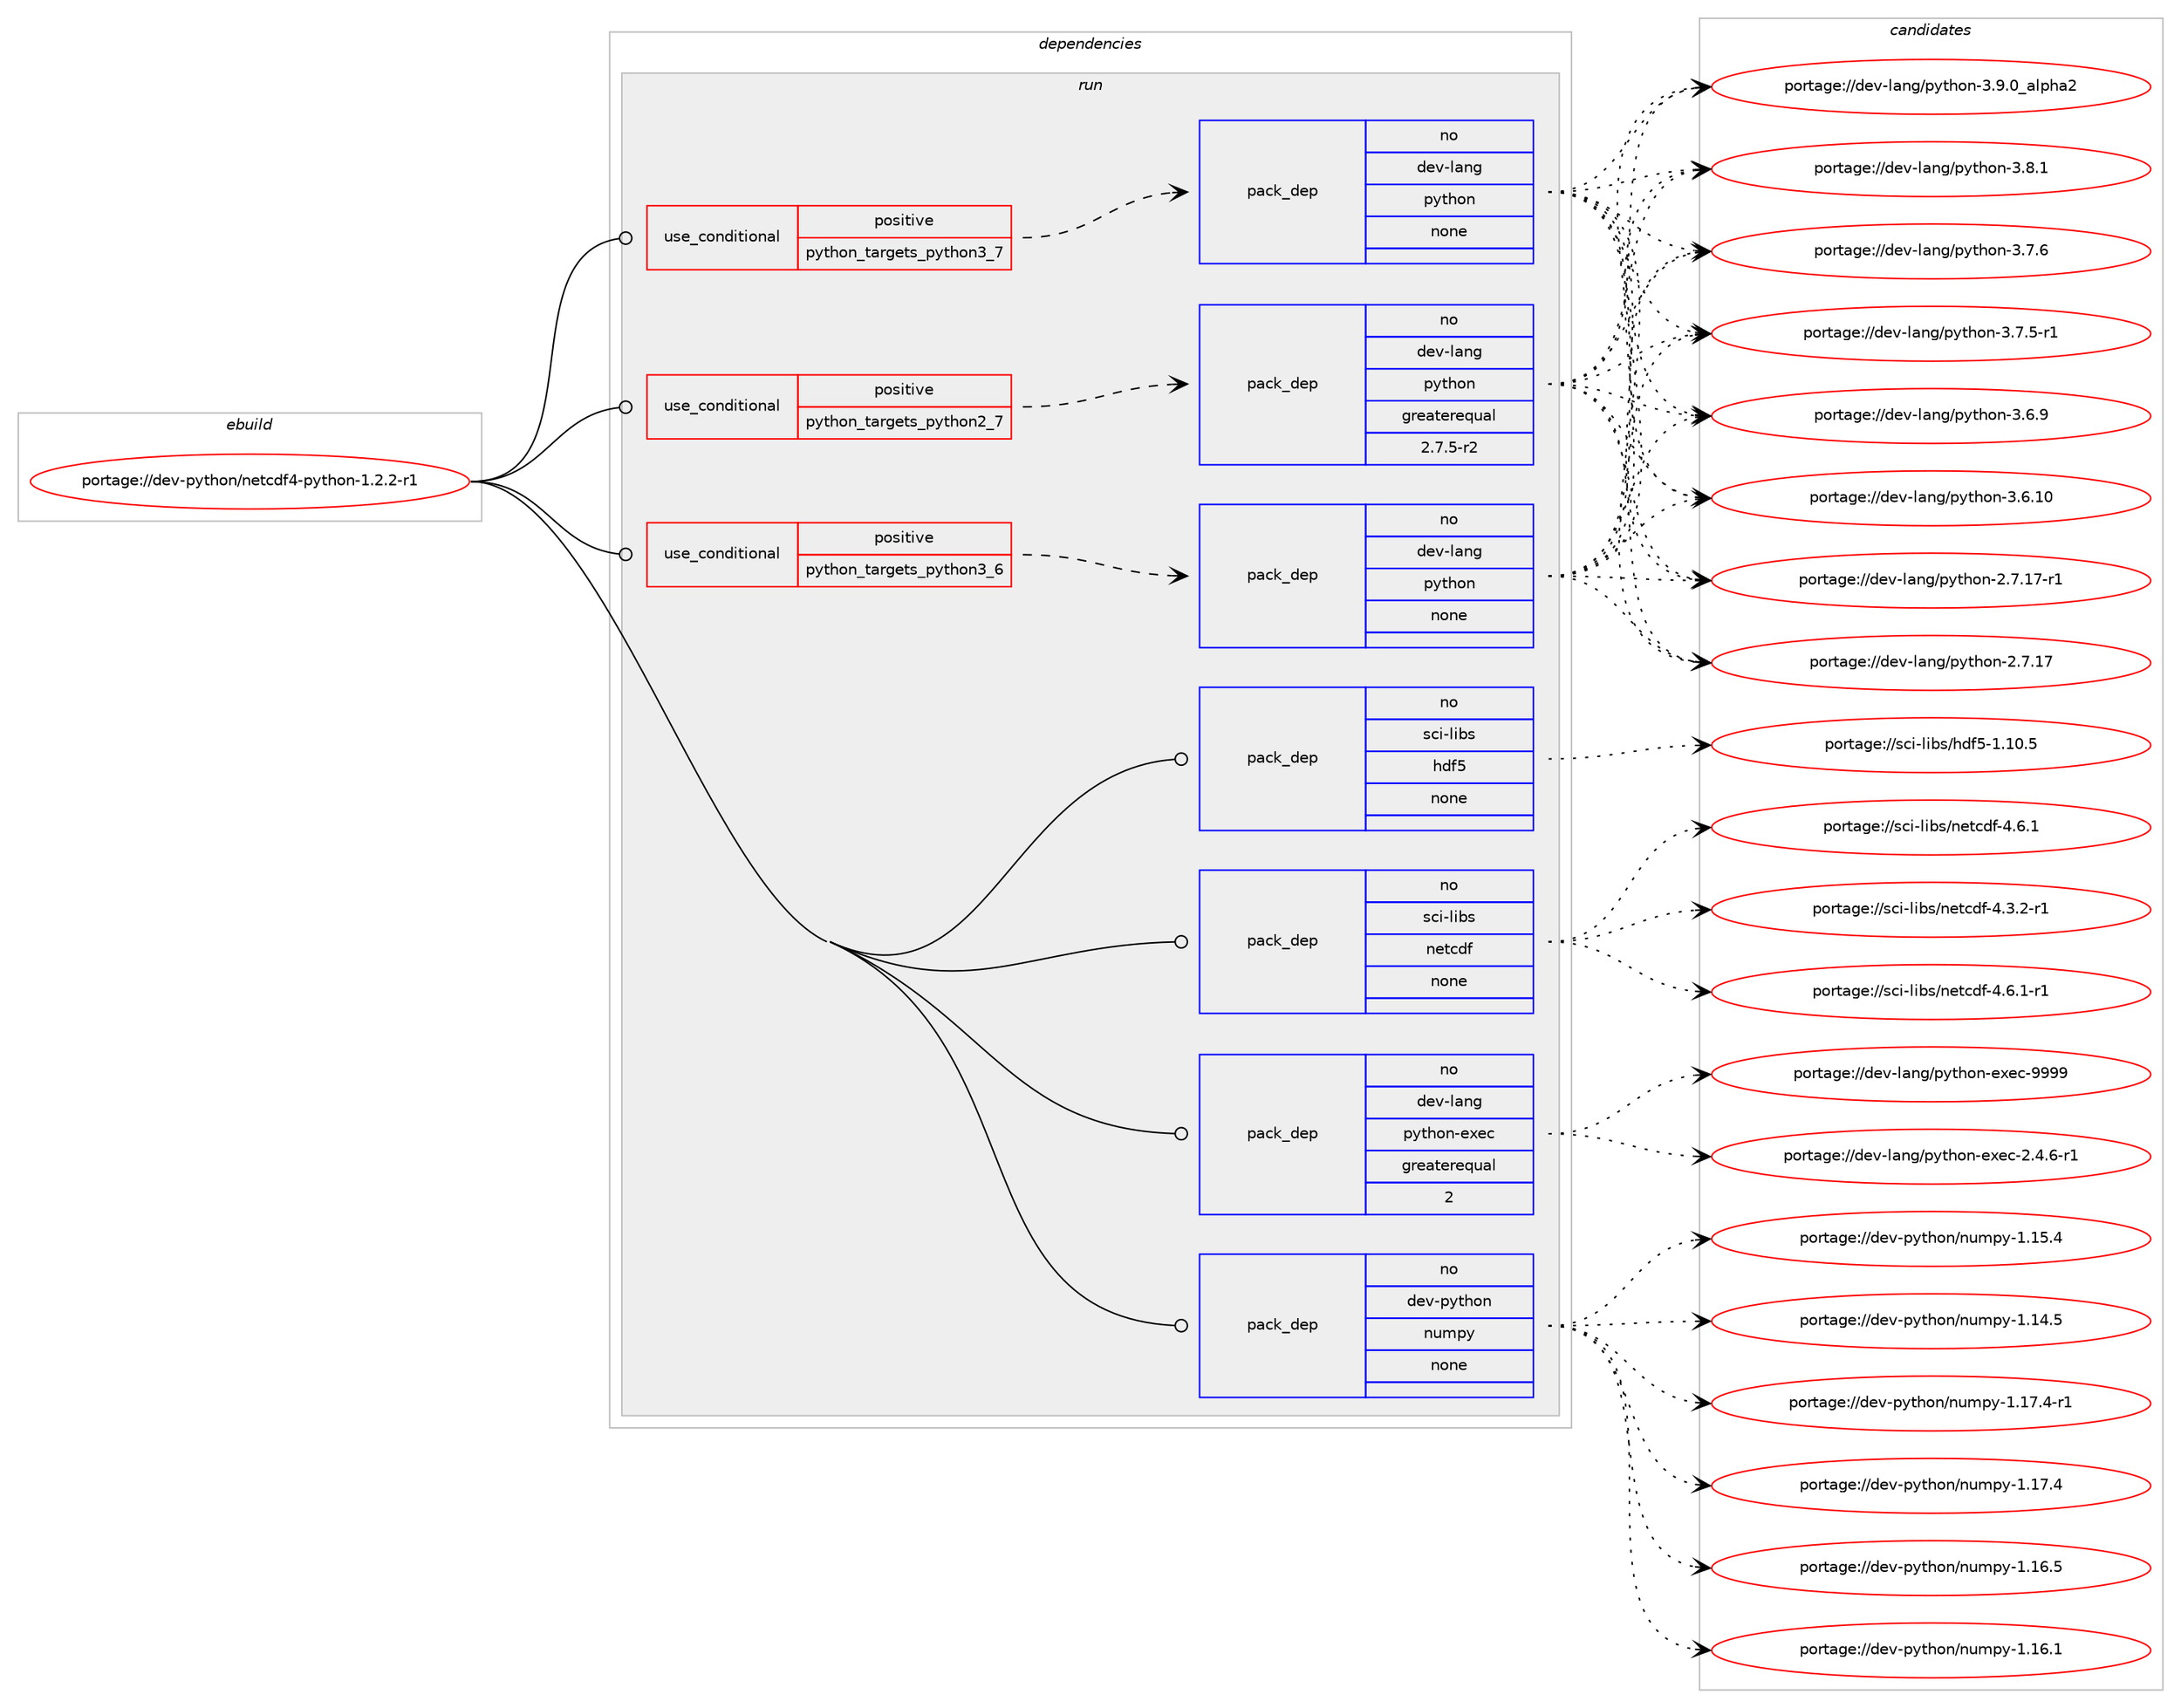 digraph prolog {

# *************
# Graph options
# *************

newrank=true;
concentrate=true;
compound=true;
graph [rankdir=LR,fontname=Helvetica,fontsize=10,ranksep=1.5];#, ranksep=2.5, nodesep=0.2];
edge  [arrowhead=vee];
node  [fontname=Helvetica,fontsize=10];

# **********
# The ebuild
# **********

subgraph cluster_leftcol {
color=gray;
label=<<i>ebuild</i>>;
id [label="portage://dev-python/netcdf4-python-1.2.2-r1", color=red, width=4, href="../dev-python/netcdf4-python-1.2.2-r1.svg"];
}

# ****************
# The dependencies
# ****************

subgraph cluster_midcol {
color=gray;
label=<<i>dependencies</i>>;
subgraph cluster_compile {
fillcolor="#eeeeee";
style=filled;
label=<<i>compile</i>>;
}
subgraph cluster_compileandrun {
fillcolor="#eeeeee";
style=filled;
label=<<i>compile and run</i>>;
}
subgraph cluster_run {
fillcolor="#eeeeee";
style=filled;
label=<<i>run</i>>;
subgraph cond112404 {
dependency448693 [label=<<TABLE BORDER="0" CELLBORDER="1" CELLSPACING="0" CELLPADDING="4"><TR><TD ROWSPAN="3" CELLPADDING="10">use_conditional</TD></TR><TR><TD>positive</TD></TR><TR><TD>python_targets_python2_7</TD></TR></TABLE>>, shape=none, color=red];
subgraph pack331309 {
dependency448694 [label=<<TABLE BORDER="0" CELLBORDER="1" CELLSPACING="0" CELLPADDING="4" WIDTH="220"><TR><TD ROWSPAN="6" CELLPADDING="30">pack_dep</TD></TR><TR><TD WIDTH="110">no</TD></TR><TR><TD>dev-lang</TD></TR><TR><TD>python</TD></TR><TR><TD>greaterequal</TD></TR><TR><TD>2.7.5-r2</TD></TR></TABLE>>, shape=none, color=blue];
}
dependency448693:e -> dependency448694:w [weight=20,style="dashed",arrowhead="vee"];
}
id:e -> dependency448693:w [weight=20,style="solid",arrowhead="odot"];
subgraph cond112405 {
dependency448695 [label=<<TABLE BORDER="0" CELLBORDER="1" CELLSPACING="0" CELLPADDING="4"><TR><TD ROWSPAN="3" CELLPADDING="10">use_conditional</TD></TR><TR><TD>positive</TD></TR><TR><TD>python_targets_python3_6</TD></TR></TABLE>>, shape=none, color=red];
subgraph pack331310 {
dependency448696 [label=<<TABLE BORDER="0" CELLBORDER="1" CELLSPACING="0" CELLPADDING="4" WIDTH="220"><TR><TD ROWSPAN="6" CELLPADDING="30">pack_dep</TD></TR><TR><TD WIDTH="110">no</TD></TR><TR><TD>dev-lang</TD></TR><TR><TD>python</TD></TR><TR><TD>none</TD></TR><TR><TD></TD></TR></TABLE>>, shape=none, color=blue];
}
dependency448695:e -> dependency448696:w [weight=20,style="dashed",arrowhead="vee"];
}
id:e -> dependency448695:w [weight=20,style="solid",arrowhead="odot"];
subgraph cond112406 {
dependency448697 [label=<<TABLE BORDER="0" CELLBORDER="1" CELLSPACING="0" CELLPADDING="4"><TR><TD ROWSPAN="3" CELLPADDING="10">use_conditional</TD></TR><TR><TD>positive</TD></TR><TR><TD>python_targets_python3_7</TD></TR></TABLE>>, shape=none, color=red];
subgraph pack331311 {
dependency448698 [label=<<TABLE BORDER="0" CELLBORDER="1" CELLSPACING="0" CELLPADDING="4" WIDTH="220"><TR><TD ROWSPAN="6" CELLPADDING="30">pack_dep</TD></TR><TR><TD WIDTH="110">no</TD></TR><TR><TD>dev-lang</TD></TR><TR><TD>python</TD></TR><TR><TD>none</TD></TR><TR><TD></TD></TR></TABLE>>, shape=none, color=blue];
}
dependency448697:e -> dependency448698:w [weight=20,style="dashed",arrowhead="vee"];
}
id:e -> dependency448697:w [weight=20,style="solid",arrowhead="odot"];
subgraph pack331312 {
dependency448699 [label=<<TABLE BORDER="0" CELLBORDER="1" CELLSPACING="0" CELLPADDING="4" WIDTH="220"><TR><TD ROWSPAN="6" CELLPADDING="30">pack_dep</TD></TR><TR><TD WIDTH="110">no</TD></TR><TR><TD>dev-lang</TD></TR><TR><TD>python-exec</TD></TR><TR><TD>greaterequal</TD></TR><TR><TD>2</TD></TR></TABLE>>, shape=none, color=blue];
}
id:e -> dependency448699:w [weight=20,style="solid",arrowhead="odot"];
subgraph pack331313 {
dependency448700 [label=<<TABLE BORDER="0" CELLBORDER="1" CELLSPACING="0" CELLPADDING="4" WIDTH="220"><TR><TD ROWSPAN="6" CELLPADDING="30">pack_dep</TD></TR><TR><TD WIDTH="110">no</TD></TR><TR><TD>dev-python</TD></TR><TR><TD>numpy</TD></TR><TR><TD>none</TD></TR><TR><TD></TD></TR></TABLE>>, shape=none, color=blue];
}
id:e -> dependency448700:w [weight=20,style="solid",arrowhead="odot"];
subgraph pack331314 {
dependency448701 [label=<<TABLE BORDER="0" CELLBORDER="1" CELLSPACING="0" CELLPADDING="4" WIDTH="220"><TR><TD ROWSPAN="6" CELLPADDING="30">pack_dep</TD></TR><TR><TD WIDTH="110">no</TD></TR><TR><TD>sci-libs</TD></TR><TR><TD>hdf5</TD></TR><TR><TD>none</TD></TR><TR><TD></TD></TR></TABLE>>, shape=none, color=blue];
}
id:e -> dependency448701:w [weight=20,style="solid",arrowhead="odot"];
subgraph pack331315 {
dependency448702 [label=<<TABLE BORDER="0" CELLBORDER="1" CELLSPACING="0" CELLPADDING="4" WIDTH="220"><TR><TD ROWSPAN="6" CELLPADDING="30">pack_dep</TD></TR><TR><TD WIDTH="110">no</TD></TR><TR><TD>sci-libs</TD></TR><TR><TD>netcdf</TD></TR><TR><TD>none</TD></TR><TR><TD></TD></TR></TABLE>>, shape=none, color=blue];
}
id:e -> dependency448702:w [weight=20,style="solid",arrowhead="odot"];
}
}

# **************
# The candidates
# **************

subgraph cluster_choices {
rank=same;
color=gray;
label=<<i>candidates</i>>;

subgraph choice331309 {
color=black;
nodesep=1;
choice10010111845108971101034711212111610411111045514657464895971081121049750 [label="portage://dev-lang/python-3.9.0_alpha2", color=red, width=4,href="../dev-lang/python-3.9.0_alpha2.svg"];
choice100101118451089711010347112121116104111110455146564649 [label="portage://dev-lang/python-3.8.1", color=red, width=4,href="../dev-lang/python-3.8.1.svg"];
choice100101118451089711010347112121116104111110455146554654 [label="portage://dev-lang/python-3.7.6", color=red, width=4,href="../dev-lang/python-3.7.6.svg"];
choice1001011184510897110103471121211161041111104551465546534511449 [label="portage://dev-lang/python-3.7.5-r1", color=red, width=4,href="../dev-lang/python-3.7.5-r1.svg"];
choice100101118451089711010347112121116104111110455146544657 [label="portage://dev-lang/python-3.6.9", color=red, width=4,href="../dev-lang/python-3.6.9.svg"];
choice10010111845108971101034711212111610411111045514654464948 [label="portage://dev-lang/python-3.6.10", color=red, width=4,href="../dev-lang/python-3.6.10.svg"];
choice100101118451089711010347112121116104111110455046554649554511449 [label="portage://dev-lang/python-2.7.17-r1", color=red, width=4,href="../dev-lang/python-2.7.17-r1.svg"];
choice10010111845108971101034711212111610411111045504655464955 [label="portage://dev-lang/python-2.7.17", color=red, width=4,href="../dev-lang/python-2.7.17.svg"];
dependency448694:e -> choice10010111845108971101034711212111610411111045514657464895971081121049750:w [style=dotted,weight="100"];
dependency448694:e -> choice100101118451089711010347112121116104111110455146564649:w [style=dotted,weight="100"];
dependency448694:e -> choice100101118451089711010347112121116104111110455146554654:w [style=dotted,weight="100"];
dependency448694:e -> choice1001011184510897110103471121211161041111104551465546534511449:w [style=dotted,weight="100"];
dependency448694:e -> choice100101118451089711010347112121116104111110455146544657:w [style=dotted,weight="100"];
dependency448694:e -> choice10010111845108971101034711212111610411111045514654464948:w [style=dotted,weight="100"];
dependency448694:e -> choice100101118451089711010347112121116104111110455046554649554511449:w [style=dotted,weight="100"];
dependency448694:e -> choice10010111845108971101034711212111610411111045504655464955:w [style=dotted,weight="100"];
}
subgraph choice331310 {
color=black;
nodesep=1;
choice10010111845108971101034711212111610411111045514657464895971081121049750 [label="portage://dev-lang/python-3.9.0_alpha2", color=red, width=4,href="../dev-lang/python-3.9.0_alpha2.svg"];
choice100101118451089711010347112121116104111110455146564649 [label="portage://dev-lang/python-3.8.1", color=red, width=4,href="../dev-lang/python-3.8.1.svg"];
choice100101118451089711010347112121116104111110455146554654 [label="portage://dev-lang/python-3.7.6", color=red, width=4,href="../dev-lang/python-3.7.6.svg"];
choice1001011184510897110103471121211161041111104551465546534511449 [label="portage://dev-lang/python-3.7.5-r1", color=red, width=4,href="../dev-lang/python-3.7.5-r1.svg"];
choice100101118451089711010347112121116104111110455146544657 [label="portage://dev-lang/python-3.6.9", color=red, width=4,href="../dev-lang/python-3.6.9.svg"];
choice10010111845108971101034711212111610411111045514654464948 [label="portage://dev-lang/python-3.6.10", color=red, width=4,href="../dev-lang/python-3.6.10.svg"];
choice100101118451089711010347112121116104111110455046554649554511449 [label="portage://dev-lang/python-2.7.17-r1", color=red, width=4,href="../dev-lang/python-2.7.17-r1.svg"];
choice10010111845108971101034711212111610411111045504655464955 [label="portage://dev-lang/python-2.7.17", color=red, width=4,href="../dev-lang/python-2.7.17.svg"];
dependency448696:e -> choice10010111845108971101034711212111610411111045514657464895971081121049750:w [style=dotted,weight="100"];
dependency448696:e -> choice100101118451089711010347112121116104111110455146564649:w [style=dotted,weight="100"];
dependency448696:e -> choice100101118451089711010347112121116104111110455146554654:w [style=dotted,weight="100"];
dependency448696:e -> choice1001011184510897110103471121211161041111104551465546534511449:w [style=dotted,weight="100"];
dependency448696:e -> choice100101118451089711010347112121116104111110455146544657:w [style=dotted,weight="100"];
dependency448696:e -> choice10010111845108971101034711212111610411111045514654464948:w [style=dotted,weight="100"];
dependency448696:e -> choice100101118451089711010347112121116104111110455046554649554511449:w [style=dotted,weight="100"];
dependency448696:e -> choice10010111845108971101034711212111610411111045504655464955:w [style=dotted,weight="100"];
}
subgraph choice331311 {
color=black;
nodesep=1;
choice10010111845108971101034711212111610411111045514657464895971081121049750 [label="portage://dev-lang/python-3.9.0_alpha2", color=red, width=4,href="../dev-lang/python-3.9.0_alpha2.svg"];
choice100101118451089711010347112121116104111110455146564649 [label="portage://dev-lang/python-3.8.1", color=red, width=4,href="../dev-lang/python-3.8.1.svg"];
choice100101118451089711010347112121116104111110455146554654 [label="portage://dev-lang/python-3.7.6", color=red, width=4,href="../dev-lang/python-3.7.6.svg"];
choice1001011184510897110103471121211161041111104551465546534511449 [label="portage://dev-lang/python-3.7.5-r1", color=red, width=4,href="../dev-lang/python-3.7.5-r1.svg"];
choice100101118451089711010347112121116104111110455146544657 [label="portage://dev-lang/python-3.6.9", color=red, width=4,href="../dev-lang/python-3.6.9.svg"];
choice10010111845108971101034711212111610411111045514654464948 [label="portage://dev-lang/python-3.6.10", color=red, width=4,href="../dev-lang/python-3.6.10.svg"];
choice100101118451089711010347112121116104111110455046554649554511449 [label="portage://dev-lang/python-2.7.17-r1", color=red, width=4,href="../dev-lang/python-2.7.17-r1.svg"];
choice10010111845108971101034711212111610411111045504655464955 [label="portage://dev-lang/python-2.7.17", color=red, width=4,href="../dev-lang/python-2.7.17.svg"];
dependency448698:e -> choice10010111845108971101034711212111610411111045514657464895971081121049750:w [style=dotted,weight="100"];
dependency448698:e -> choice100101118451089711010347112121116104111110455146564649:w [style=dotted,weight="100"];
dependency448698:e -> choice100101118451089711010347112121116104111110455146554654:w [style=dotted,weight="100"];
dependency448698:e -> choice1001011184510897110103471121211161041111104551465546534511449:w [style=dotted,weight="100"];
dependency448698:e -> choice100101118451089711010347112121116104111110455146544657:w [style=dotted,weight="100"];
dependency448698:e -> choice10010111845108971101034711212111610411111045514654464948:w [style=dotted,weight="100"];
dependency448698:e -> choice100101118451089711010347112121116104111110455046554649554511449:w [style=dotted,weight="100"];
dependency448698:e -> choice10010111845108971101034711212111610411111045504655464955:w [style=dotted,weight="100"];
}
subgraph choice331312 {
color=black;
nodesep=1;
choice10010111845108971101034711212111610411111045101120101994557575757 [label="portage://dev-lang/python-exec-9999", color=red, width=4,href="../dev-lang/python-exec-9999.svg"];
choice10010111845108971101034711212111610411111045101120101994550465246544511449 [label="portage://dev-lang/python-exec-2.4.6-r1", color=red, width=4,href="../dev-lang/python-exec-2.4.6-r1.svg"];
dependency448699:e -> choice10010111845108971101034711212111610411111045101120101994557575757:w [style=dotted,weight="100"];
dependency448699:e -> choice10010111845108971101034711212111610411111045101120101994550465246544511449:w [style=dotted,weight="100"];
}
subgraph choice331313 {
color=black;
nodesep=1;
choice1001011184511212111610411111047110117109112121454946495546524511449 [label="portage://dev-python/numpy-1.17.4-r1", color=red, width=4,href="../dev-python/numpy-1.17.4-r1.svg"];
choice100101118451121211161041111104711011710911212145494649554652 [label="portage://dev-python/numpy-1.17.4", color=red, width=4,href="../dev-python/numpy-1.17.4.svg"];
choice100101118451121211161041111104711011710911212145494649544653 [label="portage://dev-python/numpy-1.16.5", color=red, width=4,href="../dev-python/numpy-1.16.5.svg"];
choice100101118451121211161041111104711011710911212145494649544649 [label="portage://dev-python/numpy-1.16.1", color=red, width=4,href="../dev-python/numpy-1.16.1.svg"];
choice100101118451121211161041111104711011710911212145494649534652 [label="portage://dev-python/numpy-1.15.4", color=red, width=4,href="../dev-python/numpy-1.15.4.svg"];
choice100101118451121211161041111104711011710911212145494649524653 [label="portage://dev-python/numpy-1.14.5", color=red, width=4,href="../dev-python/numpy-1.14.5.svg"];
dependency448700:e -> choice1001011184511212111610411111047110117109112121454946495546524511449:w [style=dotted,weight="100"];
dependency448700:e -> choice100101118451121211161041111104711011710911212145494649554652:w [style=dotted,weight="100"];
dependency448700:e -> choice100101118451121211161041111104711011710911212145494649544653:w [style=dotted,weight="100"];
dependency448700:e -> choice100101118451121211161041111104711011710911212145494649544649:w [style=dotted,weight="100"];
dependency448700:e -> choice100101118451121211161041111104711011710911212145494649534652:w [style=dotted,weight="100"];
dependency448700:e -> choice100101118451121211161041111104711011710911212145494649524653:w [style=dotted,weight="100"];
}
subgraph choice331314 {
color=black;
nodesep=1;
choice115991054510810598115471041001025345494649484653 [label="portage://sci-libs/hdf5-1.10.5", color=red, width=4,href="../sci-libs/hdf5-1.10.5.svg"];
dependency448701:e -> choice115991054510810598115471041001025345494649484653:w [style=dotted,weight="100"];
}
subgraph choice331315 {
color=black;
nodesep=1;
choice11599105451081059811547110101116991001024552465446494511449 [label="portage://sci-libs/netcdf-4.6.1-r1", color=red, width=4,href="../sci-libs/netcdf-4.6.1-r1.svg"];
choice1159910545108105981154711010111699100102455246544649 [label="portage://sci-libs/netcdf-4.6.1", color=red, width=4,href="../sci-libs/netcdf-4.6.1.svg"];
choice11599105451081059811547110101116991001024552465146504511449 [label="portage://sci-libs/netcdf-4.3.2-r1", color=red, width=4,href="../sci-libs/netcdf-4.3.2-r1.svg"];
dependency448702:e -> choice11599105451081059811547110101116991001024552465446494511449:w [style=dotted,weight="100"];
dependency448702:e -> choice1159910545108105981154711010111699100102455246544649:w [style=dotted,weight="100"];
dependency448702:e -> choice11599105451081059811547110101116991001024552465146504511449:w [style=dotted,weight="100"];
}
}

}
